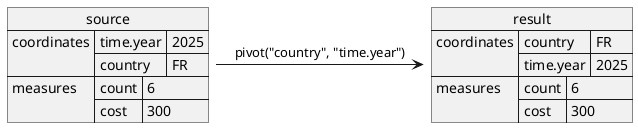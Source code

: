 @startuml


json source {
    "coordinates": {
        "time.year":"2025",
        "country":"FR"
    }
    ,
    "measures": {
        "count": 6,
        "cost": 300
    }
}

json result {
    "coordinates": {
        "country":"FR",
        "time.year":"2025"
    }
    ,
    "measures": {
        "count": 6,
        "cost": 300
    }
}

source -> result : pivot("country", "time.year")


@endu
